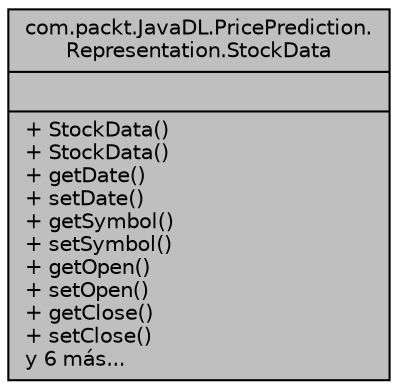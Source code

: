 digraph "com.packt.JavaDL.PricePrediction.Representation.StockData"
{
  edge [fontname="Helvetica",fontsize="10",labelfontname="Helvetica",labelfontsize="10"];
  node [fontname="Helvetica",fontsize="10",shape=record];
  Node1 [label="{com.packt.JavaDL.PricePrediction.\lRepresentation.StockData\n||+ StockData()\l+ StockData()\l+ getDate()\l+ setDate()\l+ getSymbol()\l+ setSymbol()\l+ getOpen()\l+ setOpen()\l+ getClose()\l+ setClose()\ly 6 más...\l}",height=0.2,width=0.4,color="black", fillcolor="grey75", style="filled", fontcolor="black"];
}
